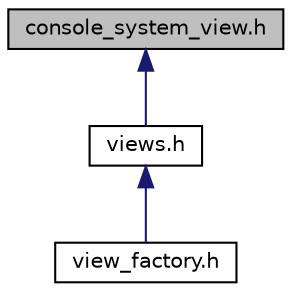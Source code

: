 digraph "console_system_view.h"
{
 // LATEX_PDF_SIZE
  edge [fontname="Helvetica",fontsize="10",labelfontname="Helvetica",labelfontsize="10"];
  node [fontname="Helvetica",fontsize="10",shape=record];
  Node1 [label="console_system_view.h",height=0.2,width=0.4,color="black", fillcolor="grey75", style="filled", fontcolor="black",tooltip=" "];
  Node1 -> Node2 [dir="back",color="midnightblue",fontsize="10",style="solid",fontname="Helvetica"];
  Node2 [label="views.h",height=0.2,width=0.4,color="black", fillcolor="white", style="filled",URL="$views_8h.html",tooltip=" "];
  Node2 -> Node3 [dir="back",color="midnightblue",fontsize="10",style="solid",fontname="Helvetica"];
  Node3 [label="view_factory.h",height=0.2,width=0.4,color="black", fillcolor="white", style="filled",URL="$view__factory_8h.html",tooltip=" "];
}
